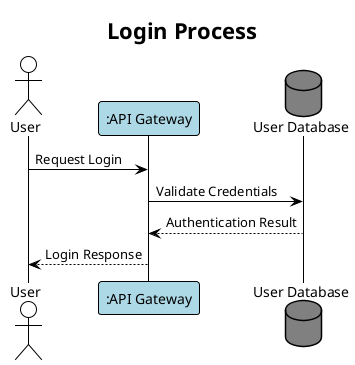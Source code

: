 @startuml
!theme plain

title Login Process

actor "User" as User
participant ":API Gateway" as Gateway #lightBlue
database "User Database" as UserDB #grey

User -> Gateway : Request Login
Gateway -> UserDB : Validate Credentials
UserDB --> Gateway : Authentication Result
Gateway --> User : Login Response

@enduml
